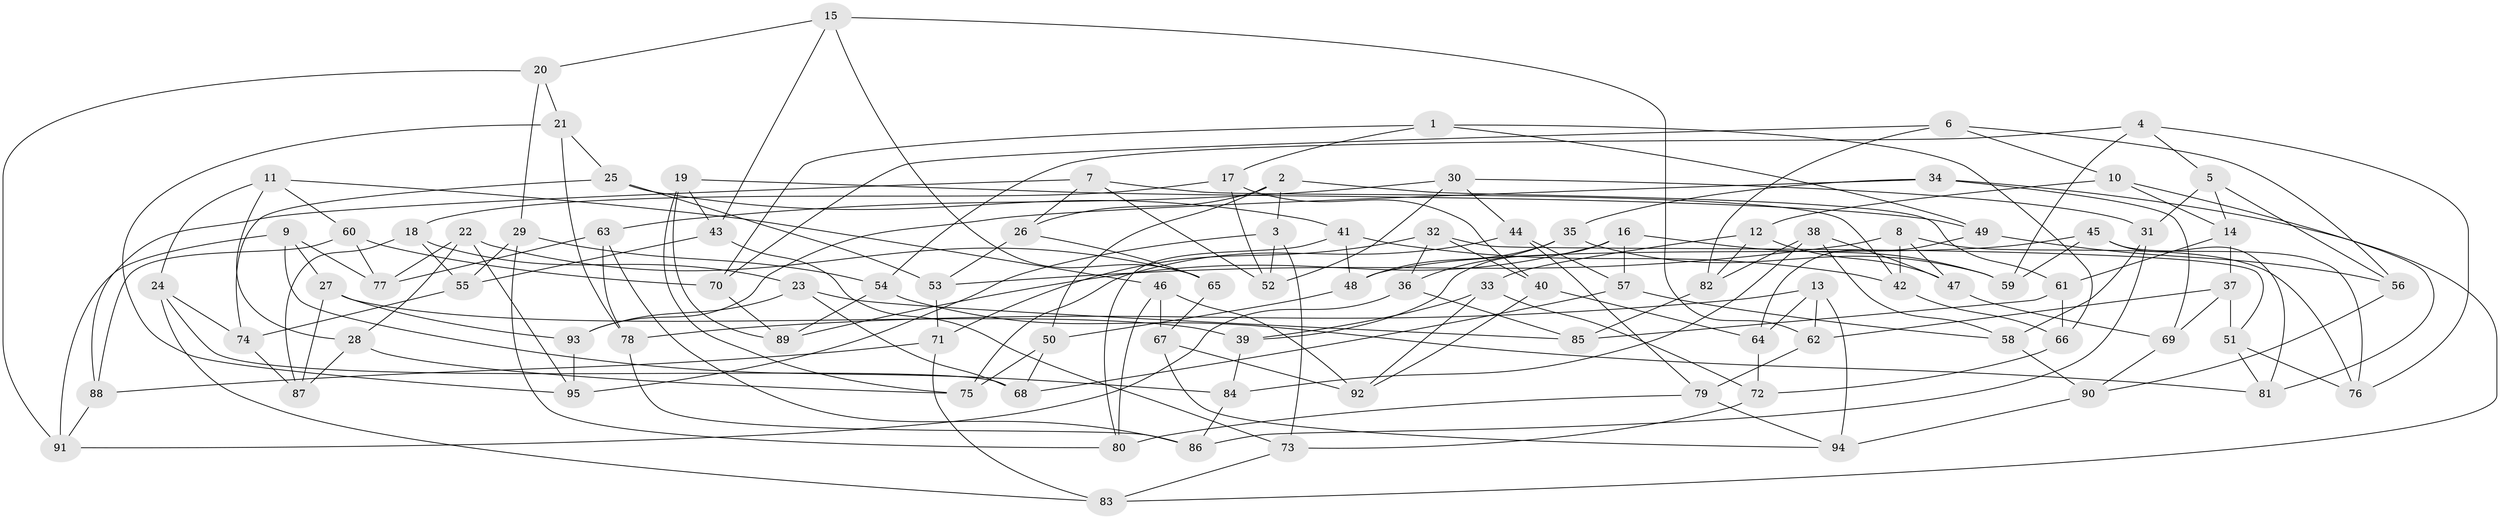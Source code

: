 // Generated by graph-tools (version 1.1) at 2025/16/03/09/25 04:16:24]
// undirected, 95 vertices, 190 edges
graph export_dot {
graph [start="1"]
  node [color=gray90,style=filled];
  1;
  2;
  3;
  4;
  5;
  6;
  7;
  8;
  9;
  10;
  11;
  12;
  13;
  14;
  15;
  16;
  17;
  18;
  19;
  20;
  21;
  22;
  23;
  24;
  25;
  26;
  27;
  28;
  29;
  30;
  31;
  32;
  33;
  34;
  35;
  36;
  37;
  38;
  39;
  40;
  41;
  42;
  43;
  44;
  45;
  46;
  47;
  48;
  49;
  50;
  51;
  52;
  53;
  54;
  55;
  56;
  57;
  58;
  59;
  60;
  61;
  62;
  63;
  64;
  65;
  66;
  67;
  68;
  69;
  70;
  71;
  72;
  73;
  74;
  75;
  76;
  77;
  78;
  79;
  80;
  81;
  82;
  83;
  84;
  85;
  86;
  87;
  88;
  89;
  90;
  91;
  92;
  93;
  94;
  95;
  1 -- 49;
  1 -- 17;
  1 -- 66;
  1 -- 70;
  2 -- 50;
  2 -- 3;
  2 -- 61;
  2 -- 26;
  3 -- 95;
  3 -- 73;
  3 -- 52;
  4 -- 5;
  4 -- 54;
  4 -- 59;
  4 -- 76;
  5 -- 31;
  5 -- 56;
  5 -- 14;
  6 -- 10;
  6 -- 56;
  6 -- 70;
  6 -- 82;
  7 -- 42;
  7 -- 88;
  7 -- 52;
  7 -- 26;
  8 -- 76;
  8 -- 53;
  8 -- 42;
  8 -- 47;
  9 -- 77;
  9 -- 27;
  9 -- 91;
  9 -- 84;
  10 -- 14;
  10 -- 81;
  10 -- 12;
  11 -- 28;
  11 -- 24;
  11 -- 60;
  11 -- 46;
  12 -- 82;
  12 -- 33;
  12 -- 47;
  13 -- 62;
  13 -- 94;
  13 -- 64;
  13 -- 78;
  14 -- 37;
  14 -- 61;
  15 -- 43;
  15 -- 62;
  15 -- 20;
  15 -- 65;
  16 -- 59;
  16 -- 39;
  16 -- 89;
  16 -- 57;
  17 -- 18;
  17 -- 40;
  17 -- 52;
  18 -- 87;
  18 -- 55;
  18 -- 23;
  19 -- 89;
  19 -- 75;
  19 -- 43;
  19 -- 49;
  20 -- 91;
  20 -- 29;
  20 -- 21;
  21 -- 78;
  21 -- 95;
  21 -- 25;
  22 -- 95;
  22 -- 65;
  22 -- 77;
  22 -- 28;
  23 -- 68;
  23 -- 85;
  23 -- 93;
  24 -- 83;
  24 -- 74;
  24 -- 68;
  25 -- 74;
  25 -- 53;
  25 -- 41;
  26 -- 53;
  26 -- 65;
  27 -- 39;
  27 -- 93;
  27 -- 87;
  28 -- 87;
  28 -- 75;
  29 -- 55;
  29 -- 80;
  29 -- 54;
  30 -- 52;
  30 -- 44;
  30 -- 63;
  30 -- 31;
  31 -- 58;
  31 -- 86;
  32 -- 40;
  32 -- 36;
  32 -- 71;
  32 -- 51;
  33 -- 39;
  33 -- 72;
  33 -- 92;
  34 -- 93;
  34 -- 69;
  34 -- 35;
  34 -- 83;
  35 -- 36;
  35 -- 48;
  35 -- 59;
  36 -- 85;
  36 -- 91;
  37 -- 51;
  37 -- 69;
  37 -- 62;
  38 -- 84;
  38 -- 47;
  38 -- 82;
  38 -- 58;
  39 -- 84;
  40 -- 64;
  40 -- 92;
  41 -- 48;
  41 -- 42;
  41 -- 80;
  42 -- 66;
  43 -- 73;
  43 -- 55;
  44 -- 57;
  44 -- 75;
  44 -- 79;
  45 -- 59;
  45 -- 76;
  45 -- 48;
  45 -- 81;
  46 -- 80;
  46 -- 92;
  46 -- 67;
  47 -- 69;
  48 -- 50;
  49 -- 64;
  49 -- 56;
  50 -- 75;
  50 -- 68;
  51 -- 81;
  51 -- 76;
  53 -- 71;
  54 -- 89;
  54 -- 81;
  55 -- 74;
  56 -- 90;
  57 -- 58;
  57 -- 68;
  58 -- 90;
  60 -- 70;
  60 -- 77;
  60 -- 88;
  61 -- 85;
  61 -- 66;
  62 -- 79;
  63 -- 78;
  63 -- 86;
  63 -- 77;
  64 -- 72;
  65 -- 67;
  66 -- 72;
  67 -- 92;
  67 -- 94;
  69 -- 90;
  70 -- 89;
  71 -- 83;
  71 -- 88;
  72 -- 73;
  73 -- 83;
  74 -- 87;
  78 -- 86;
  79 -- 94;
  79 -- 80;
  82 -- 85;
  84 -- 86;
  88 -- 91;
  90 -- 94;
  93 -- 95;
}
